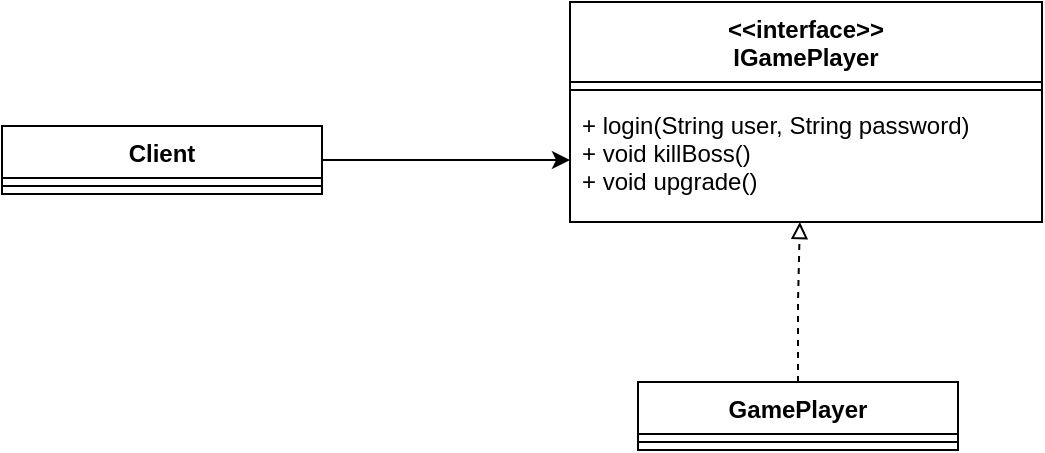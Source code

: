 <mxfile version="15.4.0" type="device"><diagram id="J_TUMIx-Pg3t33qZnCJR" name="第 1 页"><mxGraphModel dx="1106" dy="997" grid="1" gridSize="10" guides="1" tooltips="1" connect="1" arrows="1" fold="1" page="1" pageScale="1" pageWidth="827" pageHeight="1169" math="0" shadow="0"><root><mxCell id="0"/><mxCell id="1" parent="0"/><mxCell id="Lyahre7goOrJl4z1XU1p-5" value="&lt;&lt;interface&gt;&gt;&#10;IGamePlayer" style="swimlane;fontStyle=1;align=center;verticalAlign=top;childLayout=stackLayout;horizontal=1;startSize=40;horizontalStack=0;resizeParent=1;resizeParentMax=0;resizeLast=0;collapsible=1;marginBottom=0;" vertex="1" parent="1"><mxGeometry x="334" y="50" width="236" height="110" as="geometry"/></mxCell><mxCell id="Lyahre7goOrJl4z1XU1p-7" value="" style="line;strokeWidth=1;fillColor=none;align=left;verticalAlign=middle;spacingTop=-1;spacingLeft=3;spacingRight=3;rotatable=0;labelPosition=right;points=[];portConstraint=eastwest;" vertex="1" parent="Lyahre7goOrJl4z1XU1p-5"><mxGeometry y="40" width="236" height="8" as="geometry"/></mxCell><mxCell id="Lyahre7goOrJl4z1XU1p-8" value="+ login(String user, String password)&#10;+ void killBoss()&#10;+ void upgrade()" style="text;strokeColor=none;fillColor=none;align=left;verticalAlign=top;spacingLeft=4;spacingRight=4;overflow=hidden;rotatable=0;points=[[0,0.5],[1,0.5]];portConstraint=eastwest;" vertex="1" parent="Lyahre7goOrJl4z1XU1p-5"><mxGeometry y="48" width="236" height="62" as="geometry"/></mxCell><mxCell id="Lyahre7goOrJl4z1XU1p-18" style="edgeStyle=orthogonalEdgeStyle;rounded=0;orthogonalLoop=1;jettySize=auto;html=1;exitX=0.5;exitY=0;exitDx=0;exitDy=0;entryX=0.487;entryY=1;entryDx=0;entryDy=0;entryPerimeter=0;endArrow=block;endFill=0;dashed=1;" edge="1" parent="1" source="Lyahre7goOrJl4z1XU1p-9" target="Lyahre7goOrJl4z1XU1p-8"><mxGeometry relative="1" as="geometry"/></mxCell><mxCell id="Lyahre7goOrJl4z1XU1p-9" value="GamePlayer" style="swimlane;fontStyle=1;align=center;verticalAlign=top;childLayout=stackLayout;horizontal=1;startSize=26;horizontalStack=0;resizeParent=1;resizeParentMax=0;resizeLast=0;collapsible=1;marginBottom=0;" vertex="1" parent="1"><mxGeometry x="368" y="240" width="160" height="34" as="geometry"/></mxCell><mxCell id="Lyahre7goOrJl4z1XU1p-11" value="" style="line;strokeWidth=1;fillColor=none;align=left;verticalAlign=middle;spacingTop=-1;spacingLeft=3;spacingRight=3;rotatable=0;labelPosition=right;points=[];portConstraint=eastwest;" vertex="1" parent="Lyahre7goOrJl4z1XU1p-9"><mxGeometry y="26" width="160" height="8" as="geometry"/></mxCell><mxCell id="Lyahre7goOrJl4z1XU1p-17" style="edgeStyle=orthogonalEdgeStyle;rounded=0;orthogonalLoop=1;jettySize=auto;html=1;exitX=1;exitY=0.5;exitDx=0;exitDy=0;entryX=0;entryY=0.5;entryDx=0;entryDy=0;" edge="1" parent="1" source="Lyahre7goOrJl4z1XU1p-13" target="Lyahre7goOrJl4z1XU1p-8"><mxGeometry relative="1" as="geometry"/></mxCell><mxCell id="Lyahre7goOrJl4z1XU1p-13" value="Client" style="swimlane;fontStyle=1;align=center;verticalAlign=top;childLayout=stackLayout;horizontal=1;startSize=26;horizontalStack=0;resizeParent=1;resizeParentMax=0;resizeLast=0;collapsible=1;marginBottom=0;" vertex="1" parent="1"><mxGeometry x="50" y="112" width="160" height="34" as="geometry"/></mxCell><mxCell id="Lyahre7goOrJl4z1XU1p-15" value="" style="line;strokeWidth=1;fillColor=none;align=left;verticalAlign=middle;spacingTop=-1;spacingLeft=3;spacingRight=3;rotatable=0;labelPosition=right;points=[];portConstraint=eastwest;" vertex="1" parent="Lyahre7goOrJl4z1XU1p-13"><mxGeometry y="26" width="160" height="8" as="geometry"/></mxCell></root></mxGraphModel></diagram></mxfile>